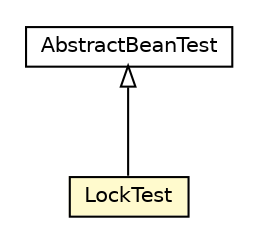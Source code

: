 #!/usr/local/bin/dot
#
# Class diagram 
# Generated by UMLGraph version R5_6-24-gf6e263 (http://www.umlgraph.org/)
#

digraph G {
	edge [fontname="Helvetica",fontsize=10,labelfontname="Helvetica",labelfontsize=10];
	node [fontname="Helvetica",fontsize=10,shape=plaintext];
	nodesep=0.25;
	ranksep=0.5;
	// net.trajano.doxdb.sample.test.AbstractBeanTest
	c73 [label=<<table title="net.trajano.doxdb.sample.test.AbstractBeanTest" border="0" cellborder="1" cellspacing="0" cellpadding="2" port="p" href="./AbstractBeanTest.html">
		<tr><td><table border="0" cellspacing="0" cellpadding="1">
<tr><td align="center" balign="center"> AbstractBeanTest </td></tr>
		</table></td></tr>
		</table>>, URL="./AbstractBeanTest.html", fontname="Helvetica", fontcolor="black", fontsize=10.0];
	// net.trajano.doxdb.sample.test.LockTest
	c78 [label=<<table title="net.trajano.doxdb.sample.test.LockTest" border="0" cellborder="1" cellspacing="0" cellpadding="2" port="p" bgcolor="lemonChiffon" href="./LockTest.html">
		<tr><td><table border="0" cellspacing="0" cellpadding="1">
<tr><td align="center" balign="center"> LockTest </td></tr>
		</table></td></tr>
		</table>>, URL="./LockTest.html", fontname="Helvetica", fontcolor="black", fontsize=10.0];
	//net.trajano.doxdb.sample.test.LockTest extends net.trajano.doxdb.sample.test.AbstractBeanTest
	c73:p -> c78:p [dir=back,arrowtail=empty];
}

